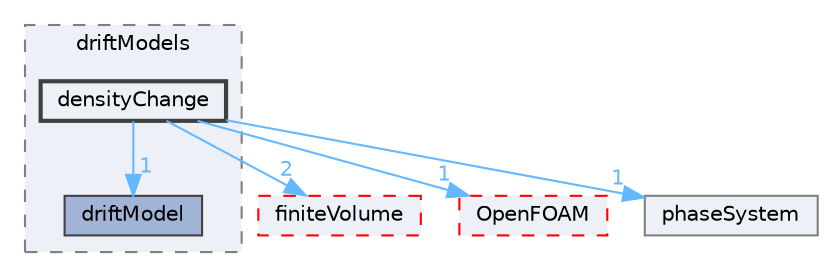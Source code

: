 digraph "src/phaseSystemModels/reactingEuler/multiphaseSystem/populationBalanceModel/driftModels/densityChange"
{
 // LATEX_PDF_SIZE
  bgcolor="transparent";
  edge [fontname=Helvetica,fontsize=10,labelfontname=Helvetica,labelfontsize=10];
  node [fontname=Helvetica,fontsize=10,shape=box,height=0.2,width=0.4];
  compound=true
  subgraph clusterdir_5b72ec1fb972a9df4a4528917bab9b70 {
    graph [ bgcolor="#edf0f7", pencolor="grey50", label="driftModels", fontname=Helvetica,fontsize=10 style="filled,dashed", URL="dir_5b72ec1fb972a9df4a4528917bab9b70.html",tooltip=""]
  dir_a7ccdac76ba0747c01f6f1ba9275ad03 [label="driftModel", fillcolor="#a2b4d6", color="grey25", style="filled", URL="dir_a7ccdac76ba0747c01f6f1ba9275ad03.html",tooltip=""];
  dir_b544073d13548c05e5a089762d0bcbf1 [label="densityChange", fillcolor="#edf0f7", color="grey25", style="filled,bold", URL="dir_b544073d13548c05e5a089762d0bcbf1.html",tooltip=""];
  }
  dir_9bd15774b555cf7259a6fa18f99fe99b [label="finiteVolume", fillcolor="#edf0f7", color="red", style="filled,dashed", URL="dir_9bd15774b555cf7259a6fa18f99fe99b.html",tooltip=""];
  dir_c5473ff19b20e6ec4dfe5c310b3778a8 [label="OpenFOAM", fillcolor="#edf0f7", color="red", style="filled,dashed", URL="dir_c5473ff19b20e6ec4dfe5c310b3778a8.html",tooltip=""];
  dir_dfe19b54a98af0254be9d6c989217747 [label="phaseSystem", fillcolor="#edf0f7", color="grey50", style="filled", URL="dir_dfe19b54a98af0254be9d6c989217747.html",tooltip=""];
  dir_b544073d13548c05e5a089762d0bcbf1->dir_9bd15774b555cf7259a6fa18f99fe99b [headlabel="2", labeldistance=1.5 headhref="dir_000842_001387.html" href="dir_000842_001387.html" color="steelblue1" fontcolor="steelblue1"];
  dir_b544073d13548c05e5a089762d0bcbf1->dir_a7ccdac76ba0747c01f6f1ba9275ad03 [headlabel="1", labeldistance=1.5 headhref="dir_000842_001049.html" href="dir_000842_001049.html" color="steelblue1" fontcolor="steelblue1"];
  dir_b544073d13548c05e5a089762d0bcbf1->dir_c5473ff19b20e6ec4dfe5c310b3778a8 [headlabel="1", labeldistance=1.5 headhref="dir_000842_002695.html" href="dir_000842_002695.html" color="steelblue1" fontcolor="steelblue1"];
  dir_b544073d13548c05e5a089762d0bcbf1->dir_dfe19b54a98af0254be9d6c989217747 [headlabel="1", labeldistance=1.5 headhref="dir_000842_002906.html" href="dir_000842_002906.html" color="steelblue1" fontcolor="steelblue1"];
}
